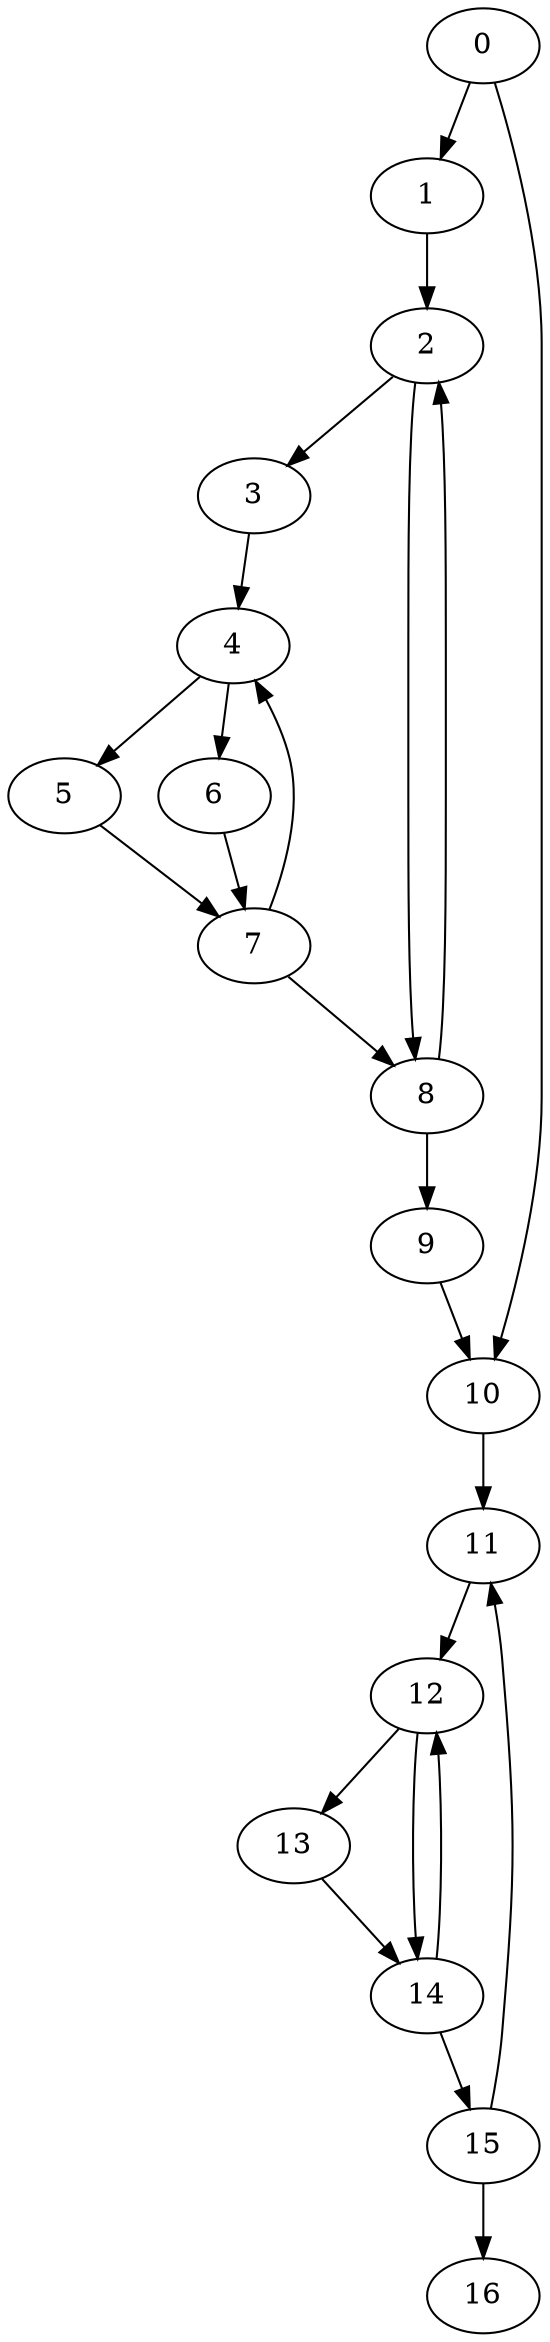 digraph {
	0
	1
	2
	3
	4
	5
	6
	7
	8
	9
	10
	11
	12
	13
	14
	15
	16
	2 -> 3
	8 -> 9
	12 -> 13
	12 -> 14
	13 -> 14
	3 -> 4
	7 -> 4
	4 -> 5
	5 -> 7
	6 -> 7
	7 -> 8
	2 -> 8
	0 -> 10
	9 -> 10
	10 -> 11
	15 -> 11
	15 -> 16
	0 -> 1
	4 -> 6
	1 -> 2
	8 -> 2
	11 -> 12
	14 -> 12
	14 -> 15
}
